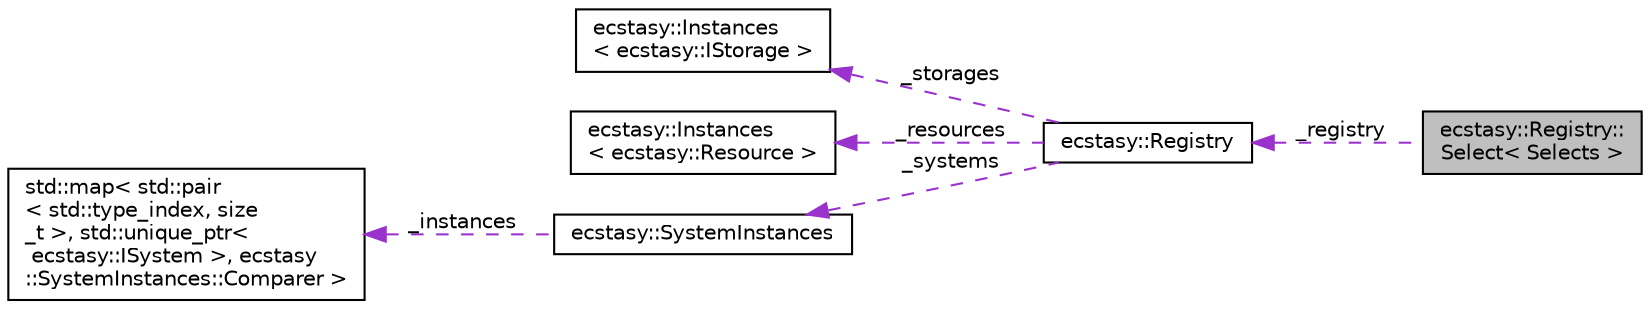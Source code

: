 digraph "ecstasy::Registry::Select&lt; Selects &gt;"
{
 // LATEX_PDF_SIZE
  edge [fontname="Helvetica",fontsize="10",labelfontname="Helvetica",labelfontsize="10"];
  node [fontname="Helvetica",fontsize="10",shape=record];
  rankdir="LR";
  Node1 [label="ecstasy::Registry::\lSelect\< Selects \>",height=0.2,width=0.4,color="black", fillcolor="grey75", style="filled", fontcolor="black",tooltip="Proxy class to use where method."];
  Node2 -> Node1 [dir="back",color="darkorchid3",fontsize="10",style="dashed",label=" _registry" ,fontname="Helvetica"];
  Node2 [label="ecstasy::Registry",height=0.2,width=0.4,color="black", fillcolor="white", style="filled",URL="$classecstasy_1_1_registry.html",tooltip="Base of an ECS architecture."];
  Node3 -> Node2 [dir="back",color="darkorchid3",fontsize="10",style="dashed",label=" _storages" ,fontname="Helvetica"];
  Node3 [label="ecstasy::Instances\l\< ecstasy::IStorage \>",height=0.2,width=0.4,color="black", fillcolor="white", style="filled",URL="$classecstasy_1_1_instances.html",tooltip=" "];
  Node4 -> Node2 [dir="back",color="darkorchid3",fontsize="10",style="dashed",label=" _resources" ,fontname="Helvetica"];
  Node4 [label="ecstasy::Instances\l\< ecstasy::Resource \>",height=0.2,width=0.4,color="black", fillcolor="white", style="filled",URL="$classecstasy_1_1_instances.html",tooltip=" "];
  Node5 -> Node2 [dir="back",color="darkorchid3",fontsize="10",style="dashed",label=" _systems" ,fontname="Helvetica"];
  Node5 [label="ecstasy::SystemInstances",height=0.2,width=0.4,color="black", fillcolor="white", style="filled",URL="$classecstasy_1_1_system_instances.html",tooltip="Set of instances inheriting from the Base type."];
  Node6 -> Node5 [dir="back",color="darkorchid3",fontsize="10",style="dashed",label=" _instances" ,fontname="Helvetica"];
  Node6 [label="std::map\< std::pair\l\< std::type_index, size\l_t \>, std::unique_ptr\<\l ecstasy::ISystem \>, ecstasy\l::SystemInstances::Comparer \>",height=0.2,width=0.4,color="black", fillcolor="white", style="filled",URL="/home/runner/work/ecstasy/ecstasy/doc/external/cppreference-doxygen-web.tag.xml$cpp/container/map.html",tooltip=" "];
}
